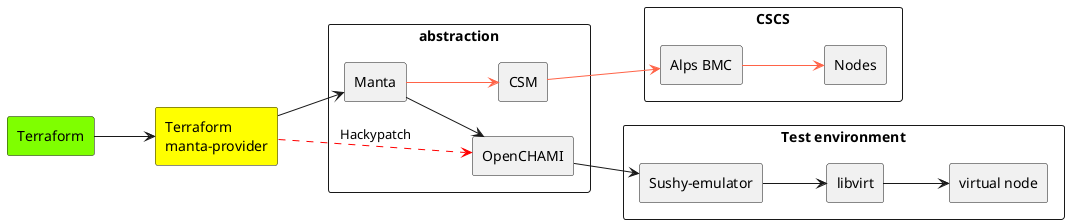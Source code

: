 @startuml

left to right direction

rectangle tf as "Terraform" #chartreuse
rectangle tf_provider as "Terraform\nmanta-provider" #yellow

rectangle abstraction as "abstraction" {
  rectangle manta as "Manta"
  rectangle csm as "CSM"
  rectangle openchami as "OpenCHAMI"
}

rectangle theo_test_env as "Test environment" {
  rectangle sushy as "Sushy-emulator"
  rectangle libvirt as "libvirt"
  rectangle virtual_node as "virtual node"
}

rectangle cscs as "CSCS" {
  rectangle alps as "Alps BMC"
  rectangle nodes as "Nodes"
}


tf --> tf_provider
tf_provider --> manta
tf_provider ..> openchami #red : Hackypatch
manta --> openchami
manta --> csm #tomato
csm --> alps #tomato
alps --> nodes #tomato

openchami --> sushy
sushy --> libvirt
libvirt --> virtual_node

@enduml
